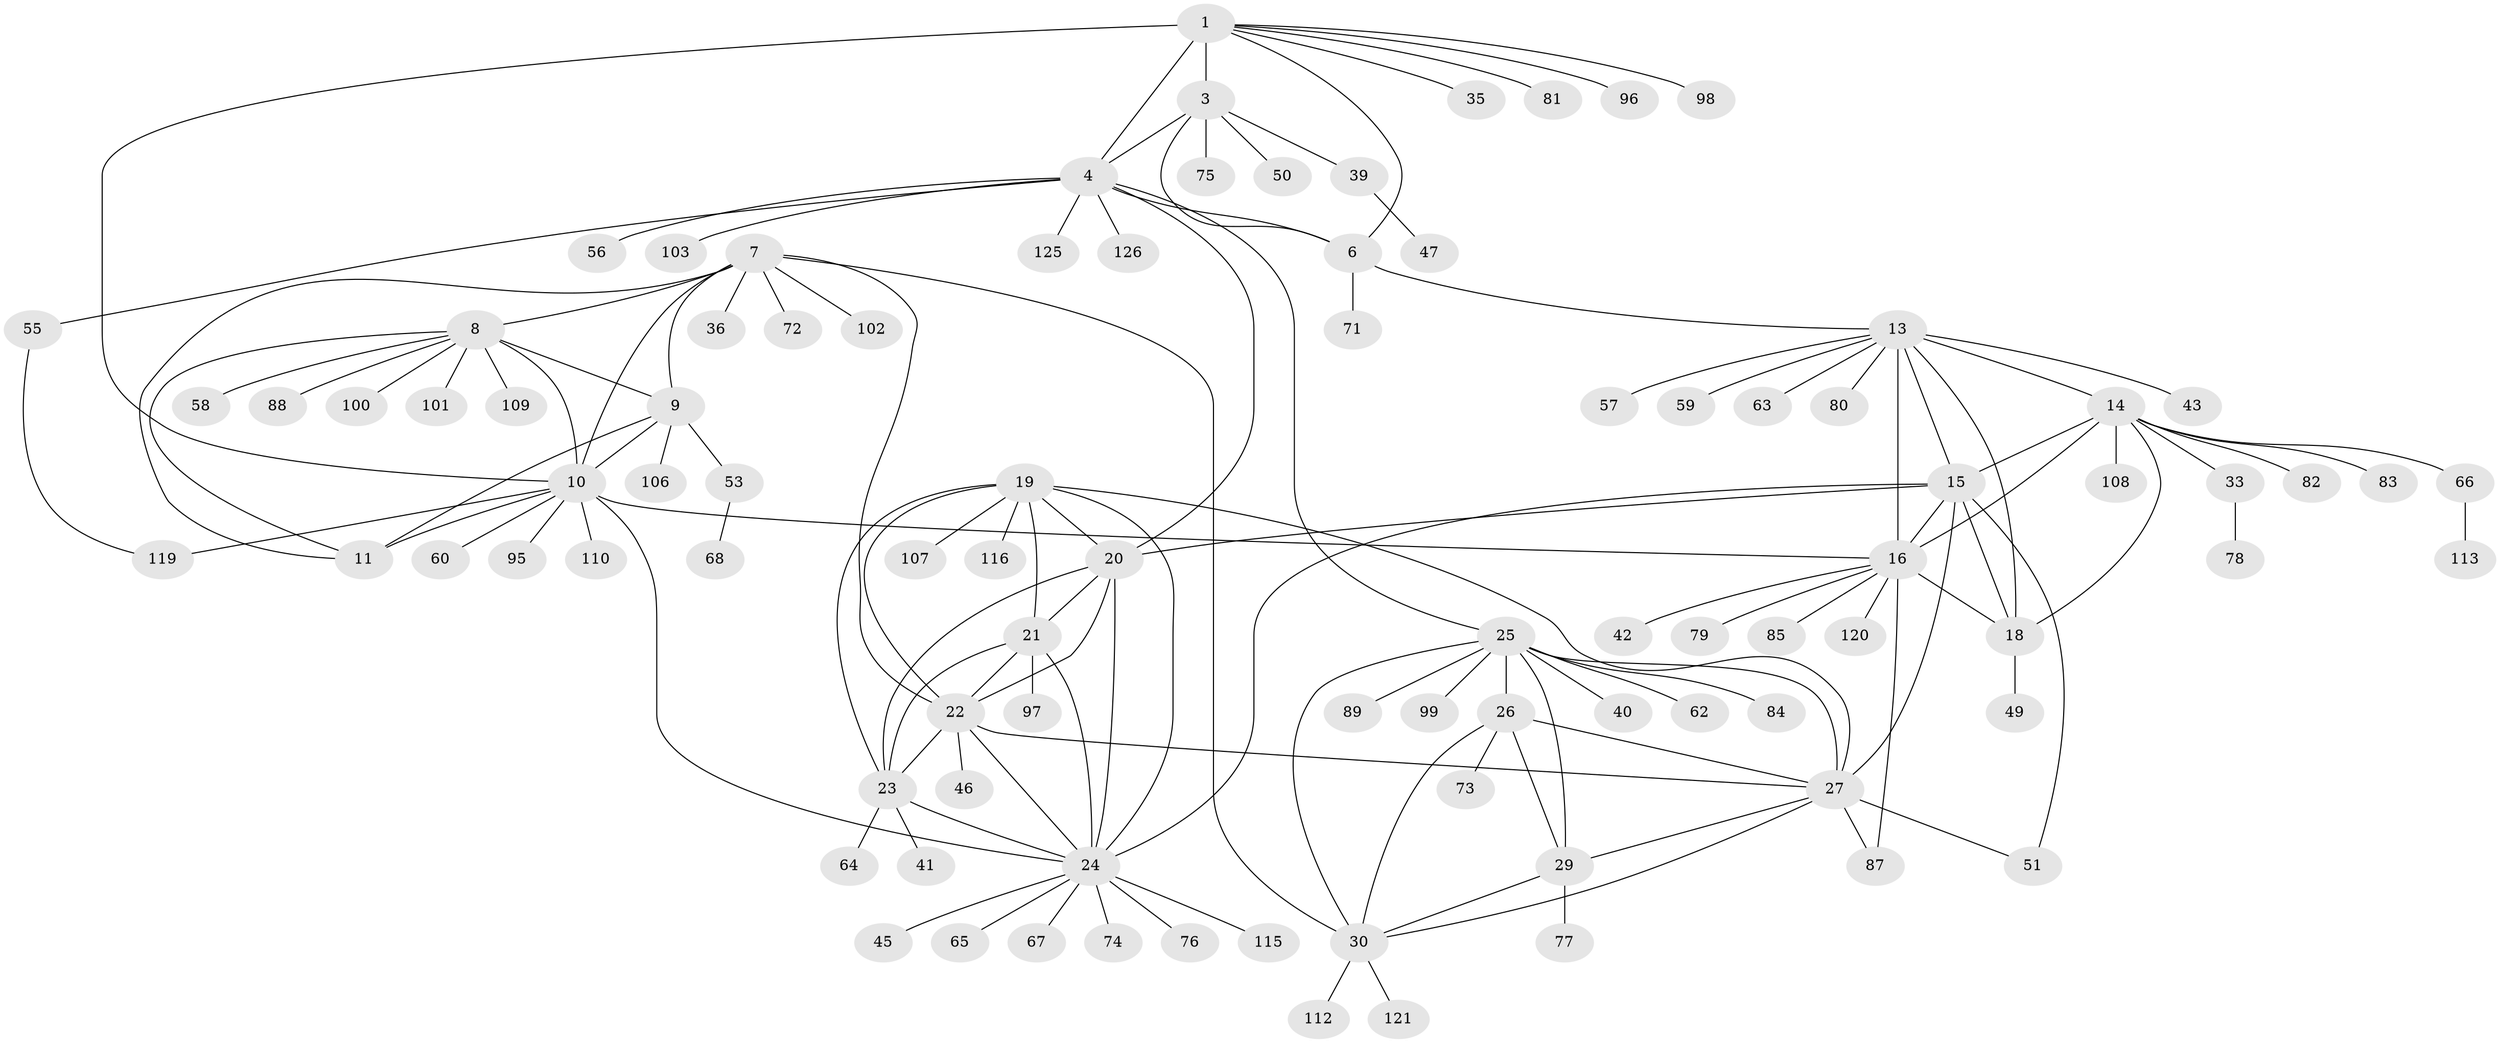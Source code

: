 // original degree distribution, {9: 0.03937007874015748, 6: 0.015748031496062992, 8: 0.07086614173228346, 10: 0.015748031496062992, 11: 0.031496062992125984, 7: 0.047244094488188976, 5: 0.007874015748031496, 13: 0.007874015748031496, 2: 0.14960629921259844, 4: 0.007874015748031496, 1: 0.5905511811023622, 3: 0.015748031496062992}
// Generated by graph-tools (version 1.1) at 2025/11/02/27/25 16:11:37]
// undirected, 94 vertices, 136 edges
graph export_dot {
graph [start="1"]
  node [color=gray90,style=filled];
  1 [super="+2"];
  3 [super="+124"];
  4 [super="+5"];
  6 [super="+92"];
  7 [super="+37"];
  8 [super="+114"];
  9 [super="+31"];
  10 [super="+12"];
  11;
  13;
  14 [super="+61"];
  15 [super="+34"];
  16 [super="+17"];
  18 [super="+94"];
  19 [super="+32"];
  20 [super="+104"];
  21 [super="+52"];
  22;
  23 [super="+86"];
  24 [super="+48"];
  25 [super="+28"];
  26 [super="+44"];
  27 [super="+38"];
  29 [super="+117"];
  30 [super="+69"];
  33;
  35;
  36;
  39;
  40 [super="+105"];
  41;
  42;
  43 [super="+54"];
  45;
  46;
  47;
  49;
  50;
  51 [super="+93"];
  53 [super="+70"];
  55;
  56;
  57;
  58;
  59;
  60;
  62;
  63;
  64;
  65;
  66;
  67;
  68;
  71;
  72;
  73;
  74;
  75;
  76;
  77;
  78;
  79 [super="+118"];
  80;
  81;
  82;
  83 [super="+91"];
  84;
  85;
  87 [super="+90"];
  88;
  89;
  95 [super="+111"];
  96;
  97;
  98;
  99;
  100 [super="+122"];
  101;
  102;
  103;
  106 [super="+123"];
  107;
  108;
  109;
  110;
  112 [super="+127"];
  113;
  115;
  116;
  119;
  120;
  121;
  125;
  126;
  1 -- 3 [weight=2];
  1 -- 4 [weight=4];
  1 -- 6 [weight=2];
  1 -- 10;
  1 -- 35;
  1 -- 81;
  1 -- 98;
  1 -- 96;
  3 -- 4 [weight=2];
  3 -- 6;
  3 -- 39;
  3 -- 50;
  3 -- 75;
  4 -- 6 [weight=2];
  4 -- 20;
  4 -- 55;
  4 -- 56;
  4 -- 25;
  4 -- 103;
  4 -- 125;
  4 -- 126;
  6 -- 13;
  6 -- 71;
  7 -- 8;
  7 -- 9;
  7 -- 10 [weight=2];
  7 -- 11;
  7 -- 30;
  7 -- 36;
  7 -- 72;
  7 -- 102;
  7 -- 22;
  8 -- 9;
  8 -- 10 [weight=2];
  8 -- 11;
  8 -- 58;
  8 -- 88;
  8 -- 100;
  8 -- 101;
  8 -- 109;
  9 -- 10 [weight=2];
  9 -- 11;
  9 -- 106;
  9 -- 53;
  10 -- 11 [weight=2];
  10 -- 16;
  10 -- 110;
  10 -- 119;
  10 -- 60;
  10 -- 24;
  10 -- 95;
  13 -- 14;
  13 -- 15;
  13 -- 16 [weight=2];
  13 -- 18;
  13 -- 43;
  13 -- 57;
  13 -- 59;
  13 -- 63;
  13 -- 80;
  14 -- 15;
  14 -- 16 [weight=2];
  14 -- 18;
  14 -- 33;
  14 -- 66;
  14 -- 82;
  14 -- 83;
  14 -- 108;
  15 -- 16 [weight=2];
  15 -- 18;
  15 -- 20;
  15 -- 27;
  15 -- 51;
  15 -- 24;
  16 -- 18 [weight=2];
  16 -- 87;
  16 -- 42;
  16 -- 79;
  16 -- 85;
  16 -- 120;
  18 -- 49;
  19 -- 20;
  19 -- 21;
  19 -- 22;
  19 -- 23;
  19 -- 24;
  19 -- 27;
  19 -- 107;
  19 -- 116;
  20 -- 21;
  20 -- 22;
  20 -- 23;
  20 -- 24;
  21 -- 22;
  21 -- 23;
  21 -- 24;
  21 -- 97;
  22 -- 23;
  22 -- 24;
  22 -- 27;
  22 -- 46;
  23 -- 24;
  23 -- 41;
  23 -- 64;
  24 -- 45;
  24 -- 65;
  24 -- 67;
  24 -- 74;
  24 -- 76;
  24 -- 115;
  25 -- 26 [weight=2];
  25 -- 27 [weight=2];
  25 -- 29 [weight=2];
  25 -- 30 [weight=2];
  25 -- 62;
  25 -- 89;
  25 -- 99;
  25 -- 40;
  25 -- 84;
  26 -- 27;
  26 -- 29;
  26 -- 30;
  26 -- 73;
  27 -- 29;
  27 -- 30;
  27 -- 87;
  27 -- 51;
  29 -- 30;
  29 -- 77;
  30 -- 121;
  30 -- 112;
  33 -- 78;
  39 -- 47;
  53 -- 68;
  55 -- 119;
  66 -- 113;
}
